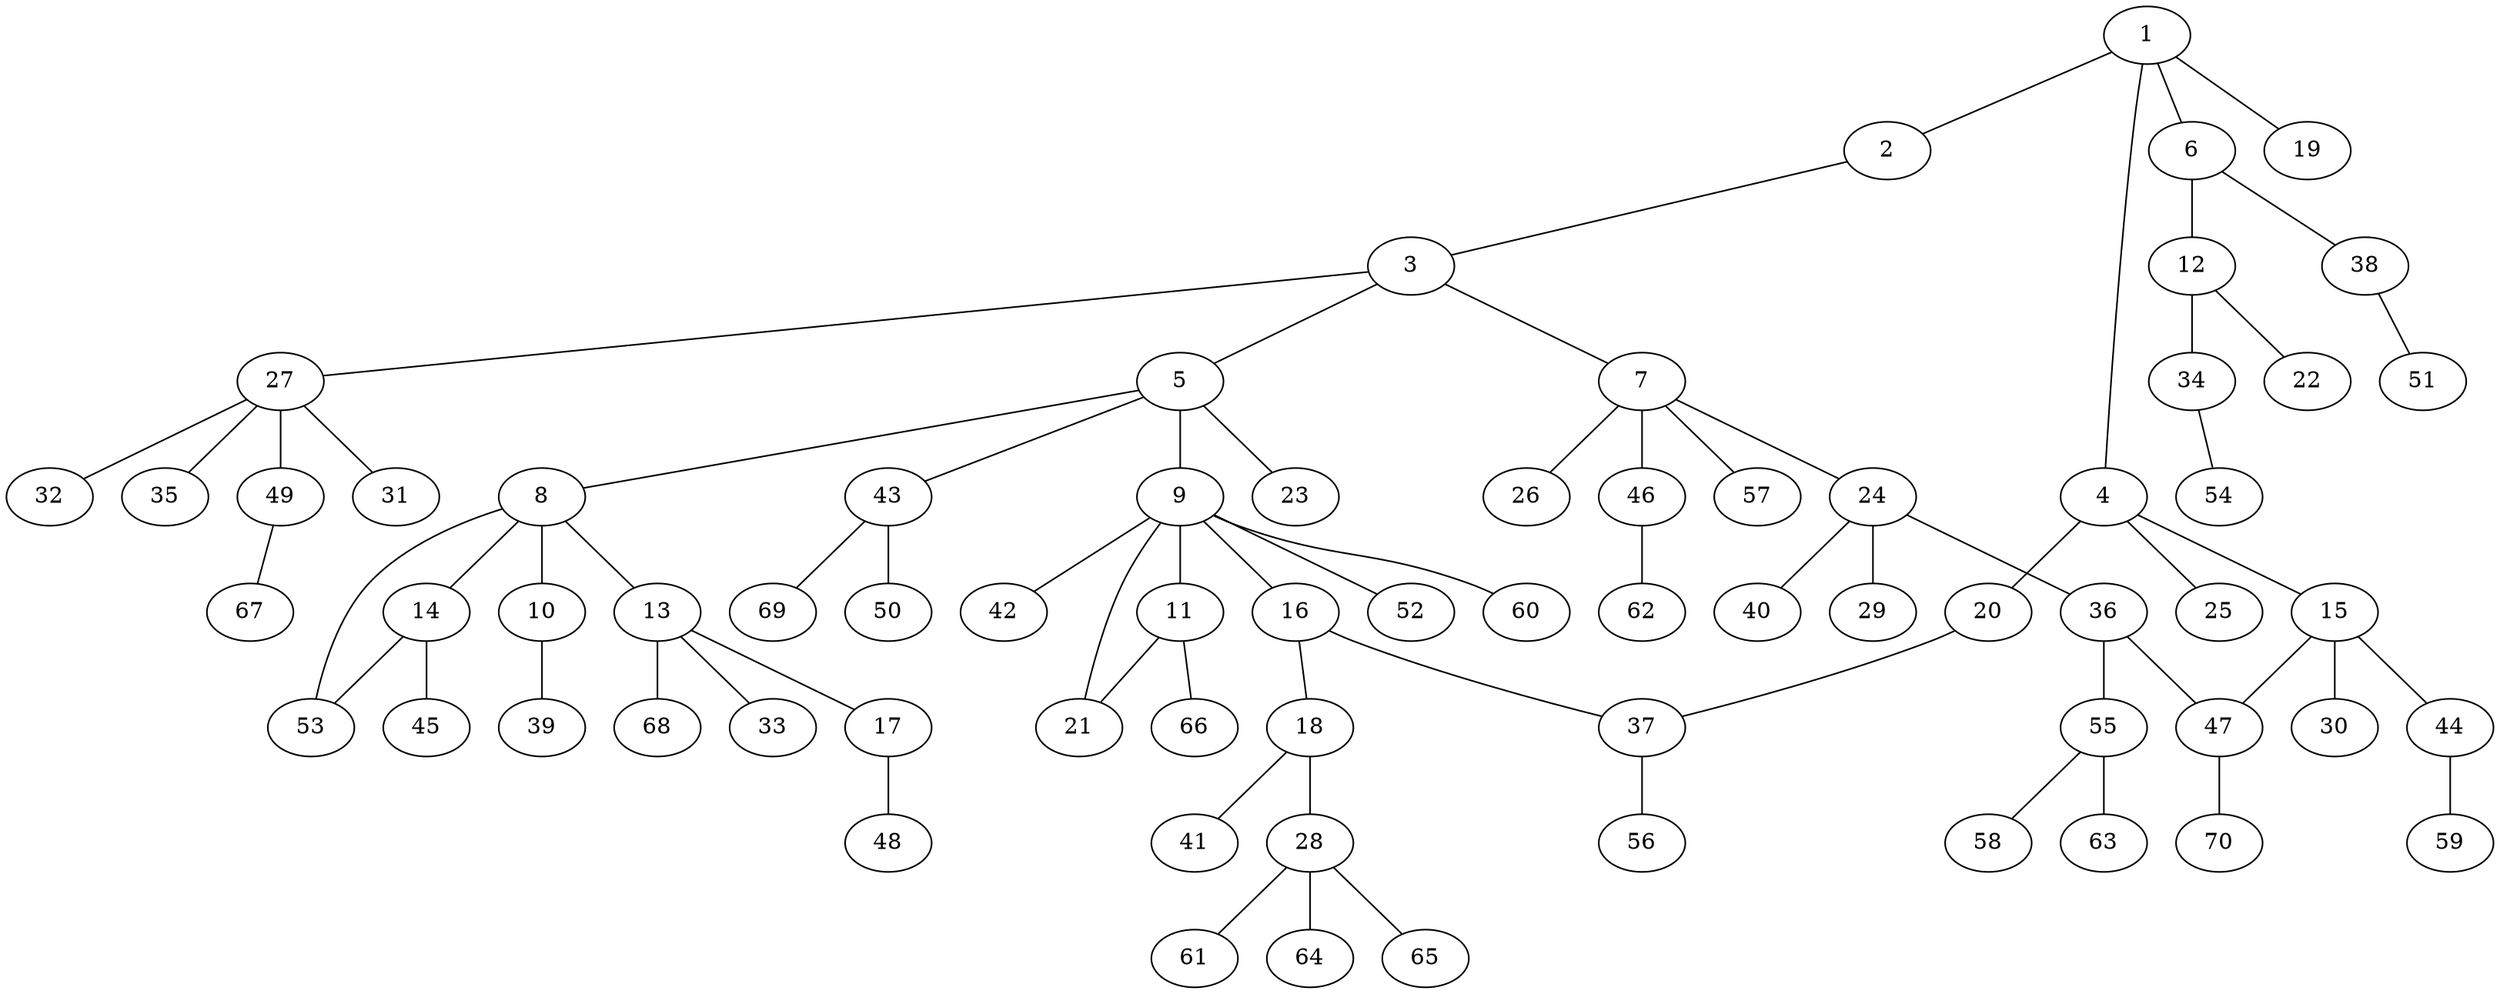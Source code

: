 graph graphname {1--2
1--4
1--6
1--19
2--3
3--5
3--7
3--27
4--15
4--20
4--25
5--8
5--9
5--23
5--43
6--12
6--38
7--24
7--26
7--46
7--57
8--10
8--13
8--14
8--53
9--11
9--16
9--21
9--42
9--52
9--60
10--39
11--21
11--66
12--22
12--34
13--17
13--33
13--68
14--45
14--53
15--30
15--44
15--47
16--18
16--37
17--48
18--28
18--41
20--37
24--29
24--36
24--40
27--31
27--32
27--35
27--49
28--61
28--64
28--65
34--54
36--47
36--55
37--56
38--51
43--50
43--69
44--59
46--62
47--70
49--67
55--58
55--63
}